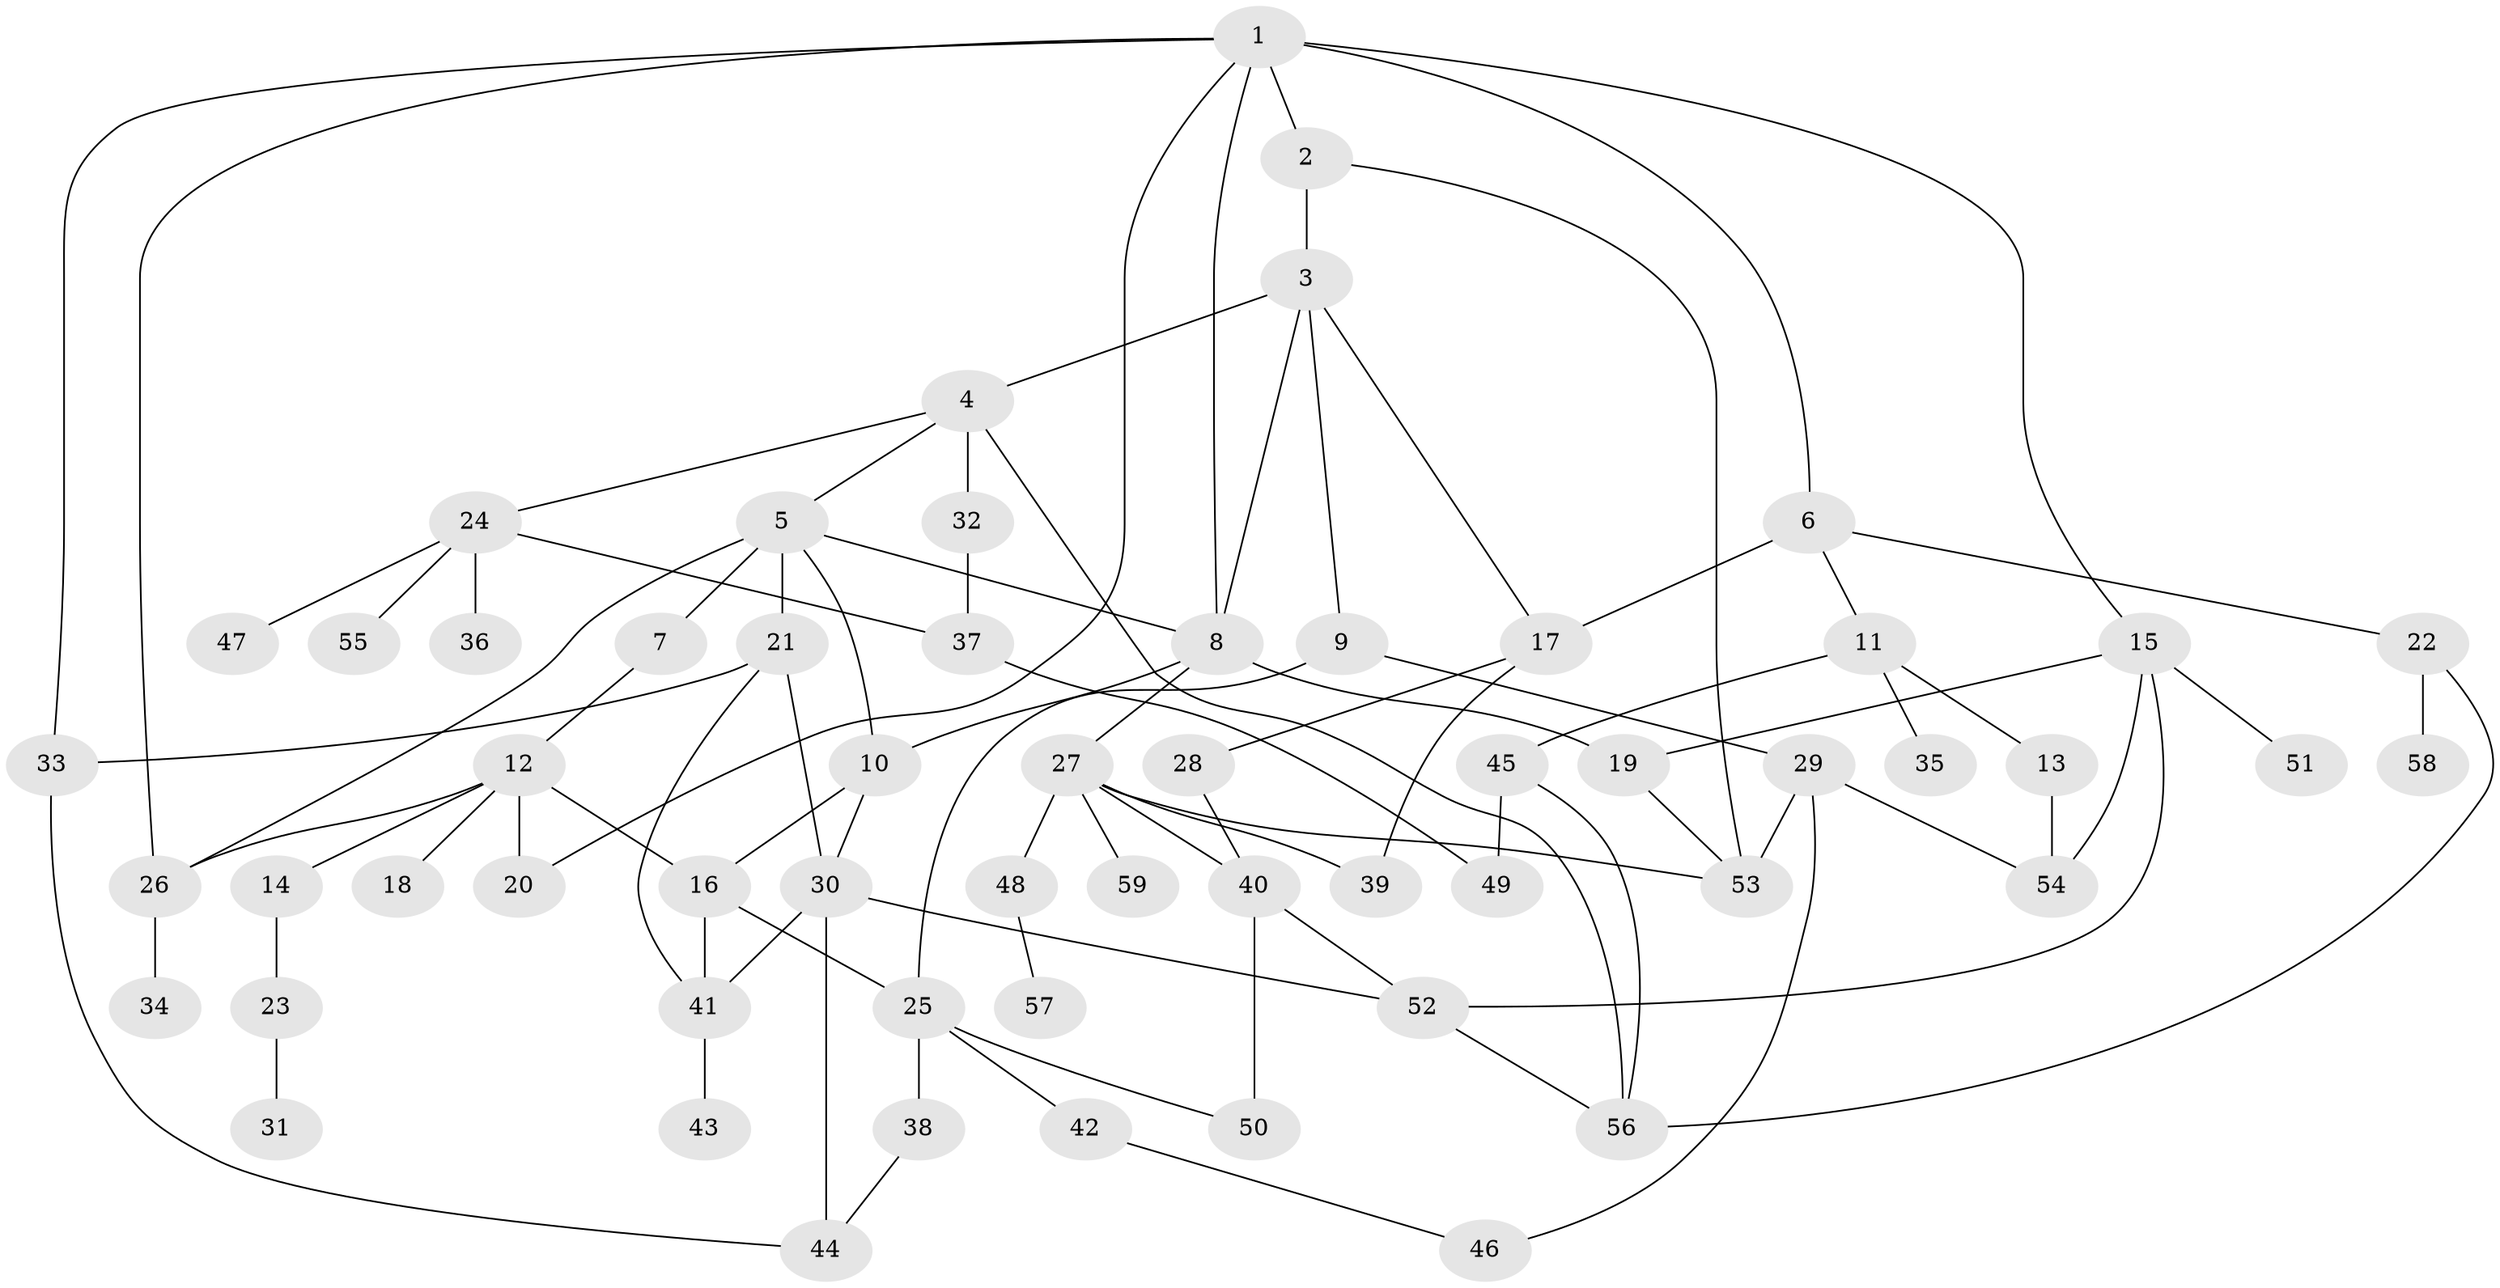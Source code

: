 // original degree distribution, {6: 0.05982905982905983, 5: 0.03418803418803419, 3: 0.1623931623931624, 7: 0.017094017094017096, 4: 0.13675213675213677, 2: 0.2564102564102564, 1: 0.3333333333333333}
// Generated by graph-tools (version 1.1) at 2025/49/03/04/25 22:49:10]
// undirected, 59 vertices, 90 edges
graph export_dot {
  node [color=gray90,style=filled];
  1;
  2;
  3;
  4;
  5;
  6;
  7;
  8;
  9;
  10;
  11;
  12;
  13;
  14;
  15;
  16;
  17;
  18;
  19;
  20;
  21;
  22;
  23;
  24;
  25;
  26;
  27;
  28;
  29;
  30;
  31;
  32;
  33;
  34;
  35;
  36;
  37;
  38;
  39;
  40;
  41;
  42;
  43;
  44;
  45;
  46;
  47;
  48;
  49;
  50;
  51;
  52;
  53;
  54;
  55;
  56;
  57;
  58;
  59;
  1 -- 2 [weight=2.0];
  1 -- 6 [weight=1.0];
  1 -- 8 [weight=1.0];
  1 -- 15 [weight=1.0];
  1 -- 20 [weight=1.0];
  1 -- 26 [weight=1.0];
  1 -- 33 [weight=1.0];
  2 -- 3 [weight=1.0];
  2 -- 53 [weight=1.0];
  3 -- 4 [weight=1.0];
  3 -- 8 [weight=1.0];
  3 -- 9 [weight=1.0];
  3 -- 17 [weight=1.0];
  4 -- 5 [weight=1.0];
  4 -- 24 [weight=1.0];
  4 -- 32 [weight=1.0];
  4 -- 56 [weight=1.0];
  5 -- 7 [weight=1.0];
  5 -- 8 [weight=1.0];
  5 -- 10 [weight=1.0];
  5 -- 21 [weight=2.0];
  5 -- 26 [weight=1.0];
  6 -- 11 [weight=1.0];
  6 -- 17 [weight=3.0];
  6 -- 22 [weight=1.0];
  7 -- 12 [weight=1.0];
  8 -- 10 [weight=1.0];
  8 -- 19 [weight=1.0];
  8 -- 27 [weight=1.0];
  9 -- 25 [weight=1.0];
  9 -- 29 [weight=1.0];
  10 -- 16 [weight=1.0];
  10 -- 30 [weight=1.0];
  11 -- 13 [weight=1.0];
  11 -- 35 [weight=1.0];
  11 -- 45 [weight=1.0];
  12 -- 14 [weight=1.0];
  12 -- 16 [weight=1.0];
  12 -- 18 [weight=1.0];
  12 -- 20 [weight=1.0];
  12 -- 26 [weight=1.0];
  13 -- 54 [weight=1.0];
  14 -- 23 [weight=1.0];
  15 -- 19 [weight=1.0];
  15 -- 51 [weight=1.0];
  15 -- 52 [weight=1.0];
  15 -- 54 [weight=1.0];
  16 -- 25 [weight=1.0];
  16 -- 41 [weight=1.0];
  17 -- 28 [weight=1.0];
  17 -- 39 [weight=1.0];
  19 -- 53 [weight=1.0];
  21 -- 30 [weight=1.0];
  21 -- 33 [weight=1.0];
  21 -- 41 [weight=1.0];
  22 -- 56 [weight=1.0];
  22 -- 58 [weight=1.0];
  23 -- 31 [weight=1.0];
  24 -- 36 [weight=1.0];
  24 -- 37 [weight=1.0];
  24 -- 47 [weight=1.0];
  24 -- 55 [weight=1.0];
  25 -- 38 [weight=1.0];
  25 -- 42 [weight=1.0];
  25 -- 50 [weight=1.0];
  26 -- 34 [weight=1.0];
  27 -- 39 [weight=1.0];
  27 -- 40 [weight=1.0];
  27 -- 48 [weight=1.0];
  27 -- 53 [weight=1.0];
  27 -- 59 [weight=1.0];
  28 -- 40 [weight=1.0];
  29 -- 46 [weight=1.0];
  29 -- 53 [weight=1.0];
  29 -- 54 [weight=1.0];
  30 -- 41 [weight=1.0];
  30 -- 44 [weight=1.0];
  30 -- 52 [weight=1.0];
  32 -- 37 [weight=1.0];
  33 -- 44 [weight=1.0];
  37 -- 49 [weight=1.0];
  38 -- 44 [weight=1.0];
  40 -- 50 [weight=2.0];
  40 -- 52 [weight=1.0];
  41 -- 43 [weight=1.0];
  42 -- 46 [weight=1.0];
  45 -- 49 [weight=1.0];
  45 -- 56 [weight=1.0];
  48 -- 57 [weight=1.0];
  52 -- 56 [weight=1.0];
}

